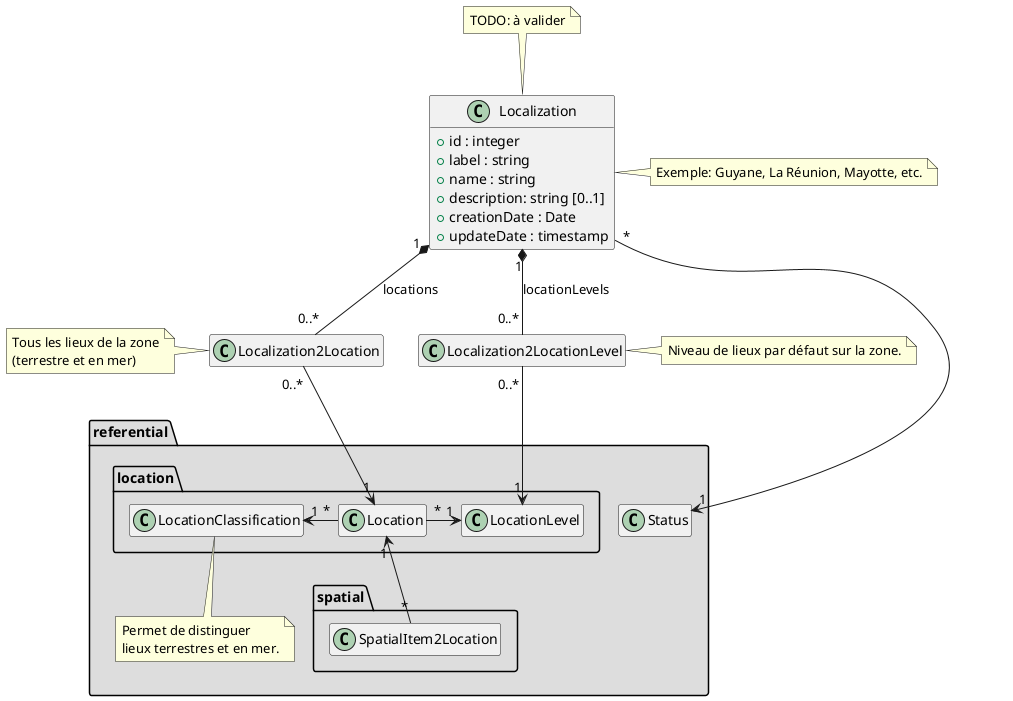 @startuml
hide empty members

  class Localization {
    + id : integer
    + label : string
    + name : string
    + description: string [0..1]
    + creationDate : Date
    + updateDate : timestamp
  }

  note top of Localization : TODO: à valider
  note right of Localization: Exemple: Guyane, La Réunion, Mayotte, etc.

  class Localization2Location

  note left: Tous les lieux de la zone\n(terrestre et en mer)

  class Localization2LocationLevel

  note right: Niveau de lieux par défaut sur la zone.

  package referential #DDDDDD {

    class Status

    package location {
      class LocationClassification
      class LocationLevel
      class Location

      LocationClassification "1" <-right- "*" Location
      LocationLevel "1" <-left- "*" Location

    }

    note bottom of LocationClassification: Permet de distinguer\nlieux terrestres et en mer.

    package spatial {
      class SpatialItem2Location
    }
  }



  Localization "*" --> "1" Status
  Localization "1" *-- "0..*" Localization2LocationLevel: locationLevels
  Localization "1" *-- "0..*" Localization2Location: locations
  Localization2LocationLevel "0..*" --> "1" LocationLevel
  Localization2Location "0..*" --> "1" Location

  SpatialItem2Location "*" -up-> "1" Location

}

@enduml

